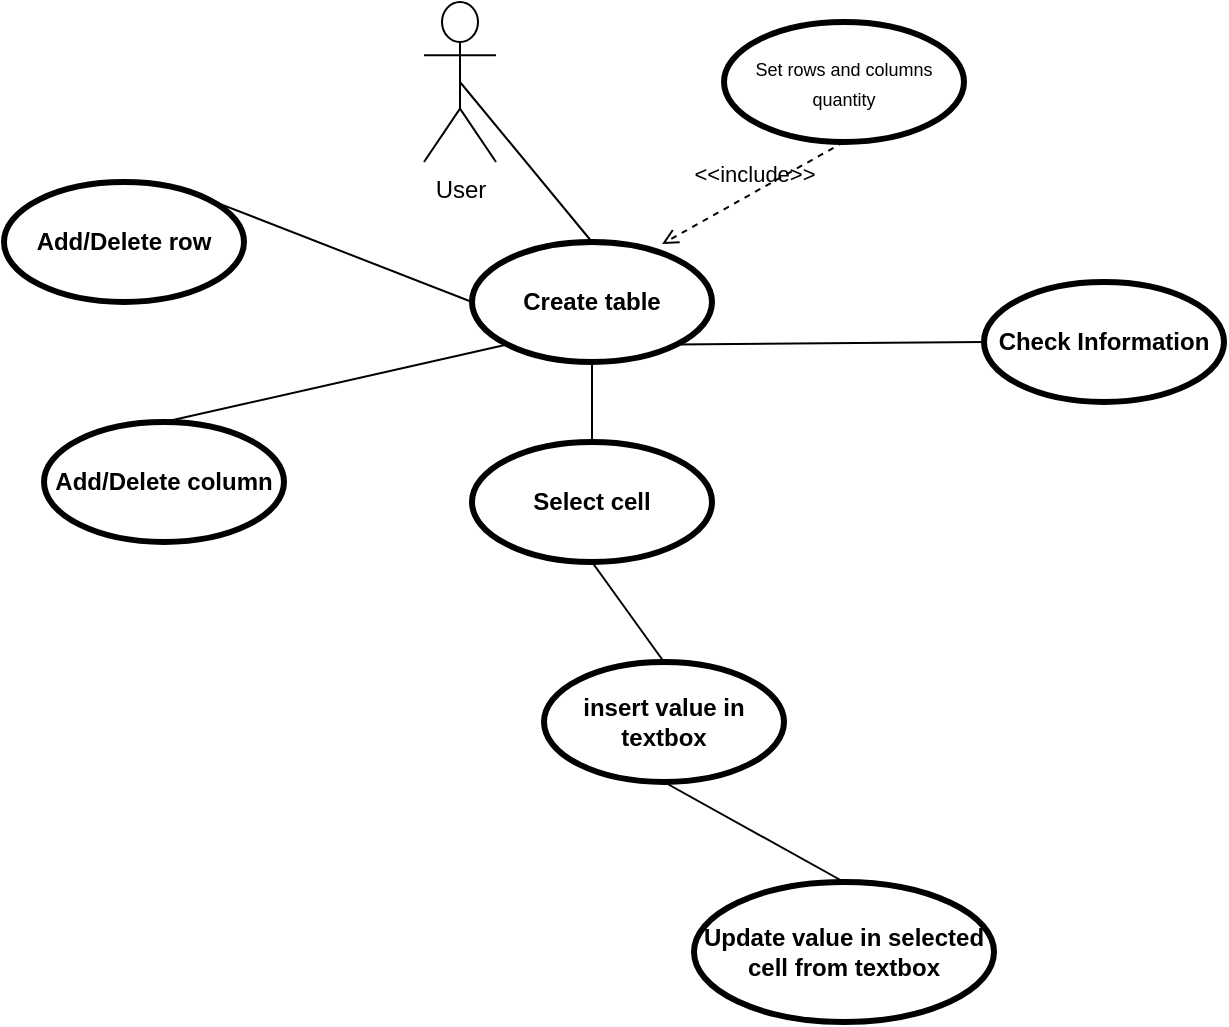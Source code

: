 <mxfile version="13.7.4" type="github">
  <diagram id="NNxyv4w95sROrcnXG4go" name="Page-1">
    <mxGraphModel dx="1590" dy="774" grid="1" gridSize="10" guides="1" tooltips="1" connect="1" arrows="1" fold="1" page="1" pageScale="1" pageWidth="827" pageHeight="1169" math="0" shadow="0">
      <root>
        <mxCell id="0" />
        <mxCell id="1" parent="0" />
        <mxCell id="O0ZnFKKJXps1SFIU4mWn-3" value="&amp;lt;&amp;lt;include&amp;gt;&amp;gt;" style="edgeStyle=none;html=1;endArrow=open;verticalAlign=bottom;dashed=1;labelBackgroundColor=none;entryX=0.792;entryY=0.017;entryDx=0;entryDy=0;exitX=0.5;exitY=1;exitDx=0;exitDy=0;entryPerimeter=0;" edge="1" parent="1" source="O0ZnFKKJXps1SFIU4mWn-7" target="O0ZnFKKJXps1SFIU4mWn-6">
          <mxGeometry width="160" relative="1" as="geometry">
            <mxPoint x="427" y="240" as="sourcePoint" />
            <mxPoint x="414" y="200" as="targetPoint" />
          </mxGeometry>
        </mxCell>
        <mxCell id="O0ZnFKKJXps1SFIU4mWn-4" value="" style="edgeStyle=none;html=1;endArrow=none;verticalAlign=bottom;entryX=0.5;entryY=0.5;entryDx=0;entryDy=0;entryPerimeter=0;exitX=0.5;exitY=0;exitDx=0;exitDy=0;" edge="1" parent="1" source="O0ZnFKKJXps1SFIU4mWn-6" target="O0ZnFKKJXps1SFIU4mWn-21">
          <mxGeometry width="160" relative="1" as="geometry">
            <mxPoint x="414" y="140" as="sourcePoint" />
            <mxPoint x="395" y="50" as="targetPoint" />
          </mxGeometry>
        </mxCell>
        <mxCell id="O0ZnFKKJXps1SFIU4mWn-6" value="Create table" style="shape=ellipse;html=1;strokeWidth=3;fontStyle=1;whiteSpace=wrap;align=center;perimeter=ellipsePerimeter;" vertex="1" parent="1">
          <mxGeometry x="354" y="130" width="120" height="60" as="geometry" />
        </mxCell>
        <mxCell id="O0ZnFKKJXps1SFIU4mWn-7" value="&lt;span style=&quot;font-size: 9px ; font-weight: 400&quot;&gt;Set rows and columns quantity&lt;/span&gt;" style="shape=ellipse;html=1;strokeWidth=3;fontStyle=1;whiteSpace=wrap;align=center;perimeter=ellipsePerimeter;" vertex="1" parent="1">
          <mxGeometry x="480" y="20" width="120" height="60" as="geometry" />
        </mxCell>
        <mxCell id="O0ZnFKKJXps1SFIU4mWn-8" value="Add/Delete row" style="shape=ellipse;html=1;strokeWidth=3;fontStyle=1;whiteSpace=wrap;align=center;perimeter=ellipsePerimeter;" vertex="1" parent="1">
          <mxGeometry x="120" y="100" width="120" height="60" as="geometry" />
        </mxCell>
        <mxCell id="O0ZnFKKJXps1SFIU4mWn-9" value="Add/Delete column" style="shape=ellipse;html=1;strokeWidth=3;fontStyle=1;whiteSpace=wrap;align=center;perimeter=ellipsePerimeter;" vertex="1" parent="1">
          <mxGeometry x="140" y="220" width="120" height="60" as="geometry" />
        </mxCell>
        <mxCell id="O0ZnFKKJXps1SFIU4mWn-10" value="" style="edgeStyle=none;html=1;endArrow=none;verticalAlign=bottom;exitX=0;exitY=0.5;exitDx=0;exitDy=0;entryX=1;entryY=0;entryDx=0;entryDy=0;" edge="1" parent="1" source="O0ZnFKKJXps1SFIU4mWn-6" target="O0ZnFKKJXps1SFIU4mWn-8">
          <mxGeometry width="160" relative="1" as="geometry">
            <mxPoint x="360" y="360" as="sourcePoint" />
            <mxPoint x="520" y="360" as="targetPoint" />
          </mxGeometry>
        </mxCell>
        <mxCell id="O0ZnFKKJXps1SFIU4mWn-11" value="" style="edgeStyle=none;html=1;endArrow=none;verticalAlign=bottom;exitX=0;exitY=1;exitDx=0;exitDy=0;entryX=0.5;entryY=0;entryDx=0;entryDy=0;" edge="1" parent="1" source="O0ZnFKKJXps1SFIU4mWn-6" target="O0ZnFKKJXps1SFIU4mWn-9">
          <mxGeometry width="160" relative="1" as="geometry">
            <mxPoint x="364" y="170" as="sourcePoint" />
            <mxPoint x="262.426" y="198.787" as="targetPoint" />
          </mxGeometry>
        </mxCell>
        <mxCell id="O0ZnFKKJXps1SFIU4mWn-12" value="Select cell" style="shape=ellipse;html=1;strokeWidth=3;fontStyle=1;whiteSpace=wrap;align=center;perimeter=ellipsePerimeter;" vertex="1" parent="1">
          <mxGeometry x="354" y="230" width="120" height="60" as="geometry" />
        </mxCell>
        <mxCell id="O0ZnFKKJXps1SFIU4mWn-13" value="" style="edgeStyle=none;html=1;endArrow=none;verticalAlign=bottom;exitX=0.5;exitY=1;exitDx=0;exitDy=0;entryX=0.5;entryY=0;entryDx=0;entryDy=0;" edge="1" parent="1" source="O0ZnFKKJXps1SFIU4mWn-6" target="O0ZnFKKJXps1SFIU4mWn-12">
          <mxGeometry width="160" relative="1" as="geometry">
            <mxPoint x="360" y="360" as="sourcePoint" />
            <mxPoint x="520" y="360" as="targetPoint" />
          </mxGeometry>
        </mxCell>
        <mxCell id="O0ZnFKKJXps1SFIU4mWn-14" value="insert value in textbox" style="shape=ellipse;html=1;strokeWidth=3;fontStyle=1;whiteSpace=wrap;align=center;perimeter=ellipsePerimeter;" vertex="1" parent="1">
          <mxGeometry x="390" y="340" width="120" height="60" as="geometry" />
        </mxCell>
        <mxCell id="O0ZnFKKJXps1SFIU4mWn-15" value="" style="edgeStyle=none;html=1;endArrow=none;verticalAlign=bottom;exitX=0.5;exitY=1;exitDx=0;exitDy=0;entryX=0.5;entryY=0;entryDx=0;entryDy=0;" edge="1" parent="1" source="O0ZnFKKJXps1SFIU4mWn-12" target="O0ZnFKKJXps1SFIU4mWn-14">
          <mxGeometry width="160" relative="1" as="geometry">
            <mxPoint x="360" y="350" as="sourcePoint" />
            <mxPoint x="520" y="350" as="targetPoint" />
          </mxGeometry>
        </mxCell>
        <mxCell id="O0ZnFKKJXps1SFIU4mWn-16" value="Update value in selected cell from textbox" style="shape=ellipse;html=1;strokeWidth=3;fontStyle=1;whiteSpace=wrap;align=center;perimeter=ellipsePerimeter;" vertex="1" parent="1">
          <mxGeometry x="465" y="450" width="150" height="70" as="geometry" />
        </mxCell>
        <mxCell id="O0ZnFKKJXps1SFIU4mWn-17" value="" style="edgeStyle=none;html=1;endArrow=none;verticalAlign=bottom;exitX=0.5;exitY=1;exitDx=0;exitDy=0;entryX=0.5;entryY=0;entryDx=0;entryDy=0;" edge="1" parent="1" source="O0ZnFKKJXps1SFIU4mWn-14" target="O0ZnFKKJXps1SFIU4mWn-16">
          <mxGeometry width="160" relative="1" as="geometry">
            <mxPoint x="360" y="440" as="sourcePoint" />
            <mxPoint x="520" y="440" as="targetPoint" />
          </mxGeometry>
        </mxCell>
        <mxCell id="O0ZnFKKJXps1SFIU4mWn-19" value="Check Information" style="shape=ellipse;html=1;strokeWidth=3;fontStyle=1;whiteSpace=wrap;align=center;perimeter=ellipsePerimeter;" vertex="1" parent="1">
          <mxGeometry x="610" y="150" width="120" height="60" as="geometry" />
        </mxCell>
        <mxCell id="O0ZnFKKJXps1SFIU4mWn-20" value="" style="edgeStyle=none;html=1;endArrow=none;verticalAlign=bottom;exitX=1;exitY=1;exitDx=0;exitDy=0;entryX=0;entryY=0.5;entryDx=0;entryDy=0;" edge="1" parent="1" source="O0ZnFKKJXps1SFIU4mWn-6" target="O0ZnFKKJXps1SFIU4mWn-19">
          <mxGeometry width="160" relative="1" as="geometry">
            <mxPoint x="450" y="200" as="sourcePoint" />
            <mxPoint x="590" y="360" as="targetPoint" />
          </mxGeometry>
        </mxCell>
        <mxCell id="O0ZnFKKJXps1SFIU4mWn-21" value="User" style="shape=umlActor;html=1;verticalLabelPosition=bottom;verticalAlign=top;align=center;" vertex="1" parent="1">
          <mxGeometry x="330" y="10" width="36" height="80" as="geometry" />
        </mxCell>
      </root>
    </mxGraphModel>
  </diagram>
</mxfile>
